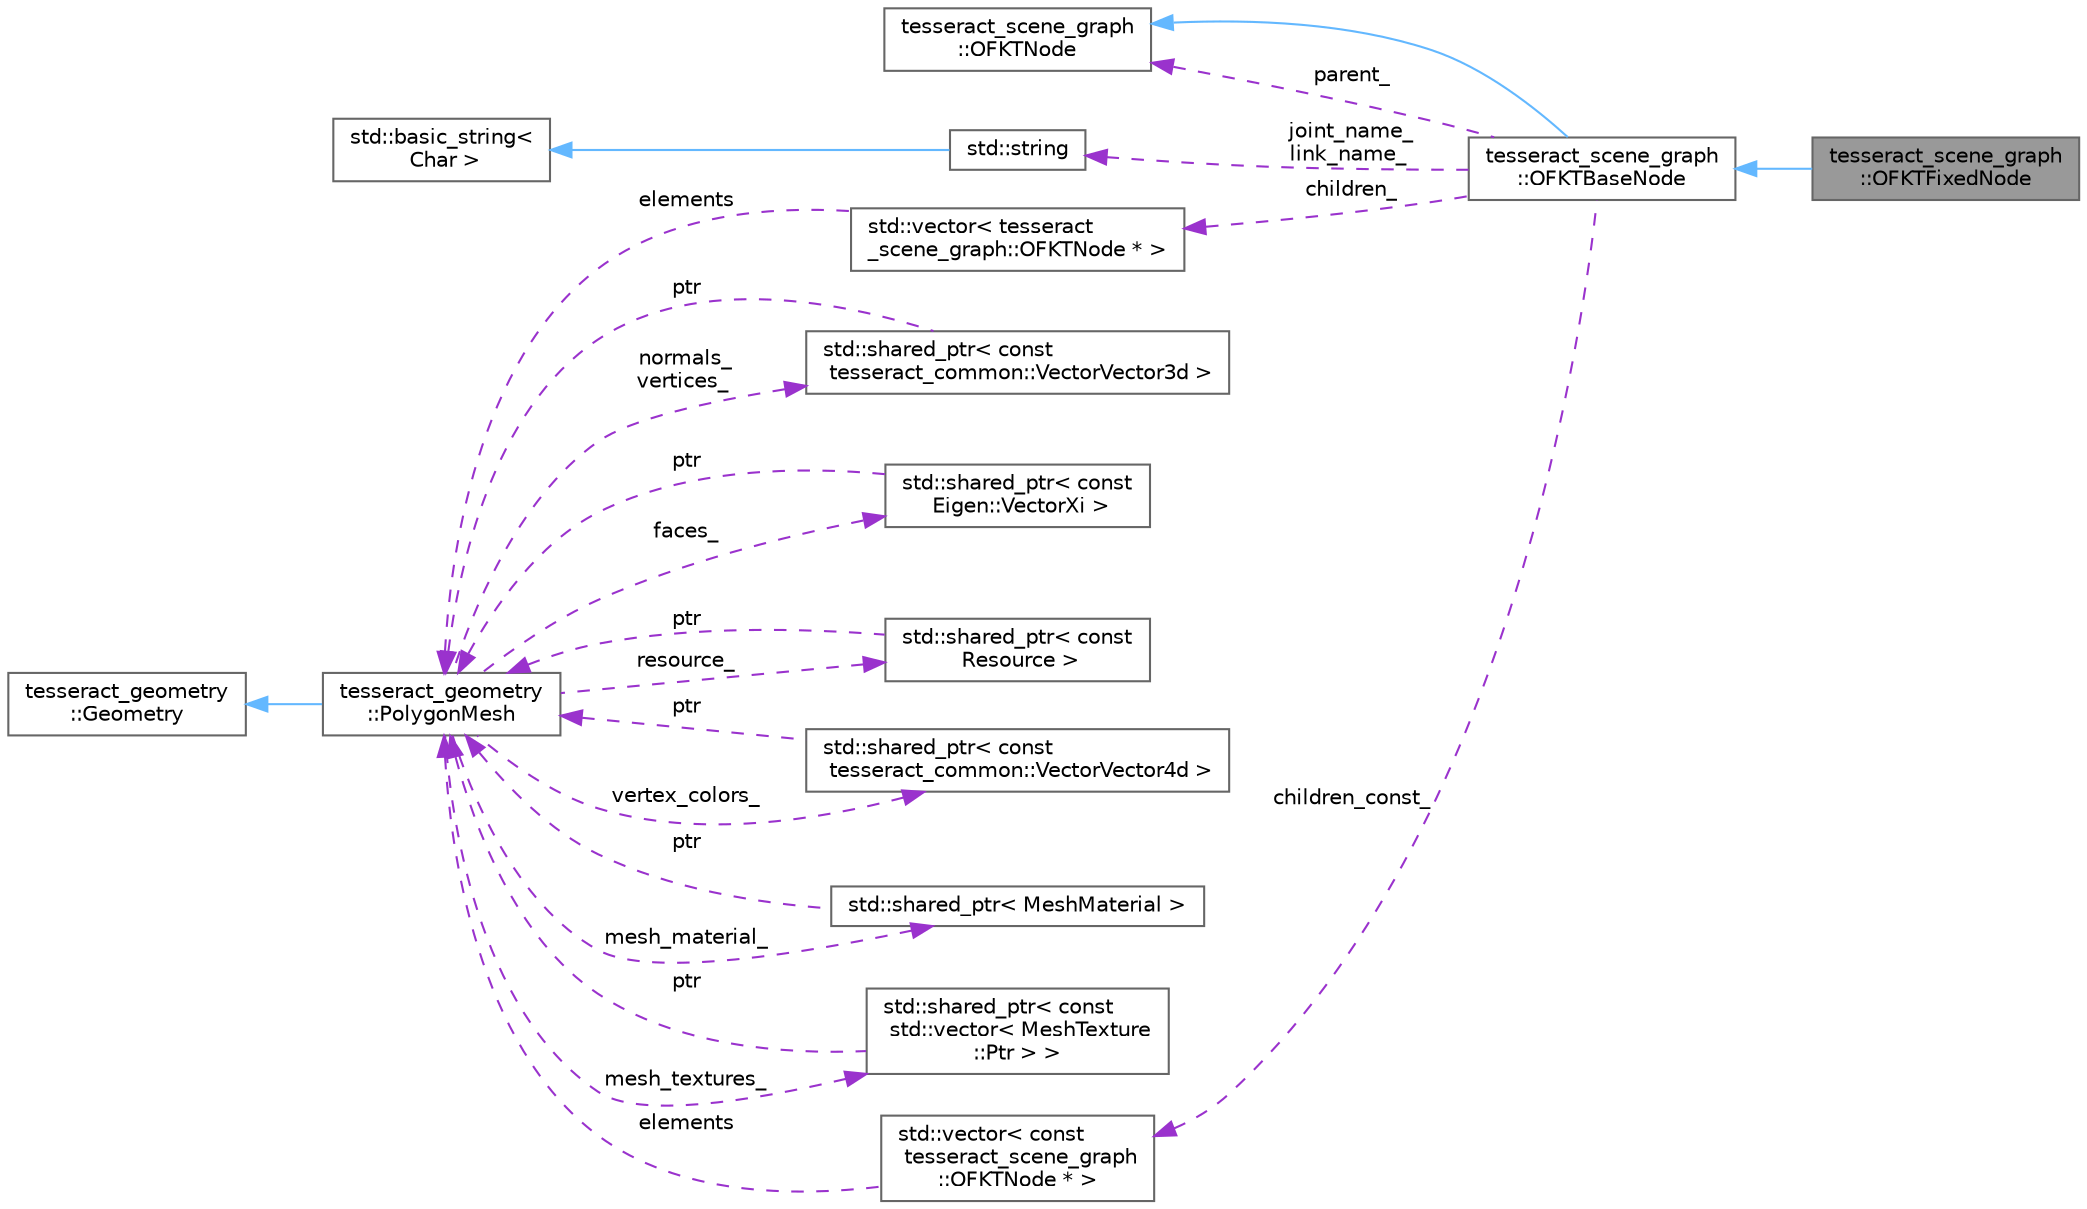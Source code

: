 digraph "tesseract_scene_graph::OFKTFixedNode"
{
 // LATEX_PDF_SIZE
  bgcolor="transparent";
  edge [fontname=Helvetica,fontsize=10,labelfontname=Helvetica,labelfontsize=10];
  node [fontname=Helvetica,fontsize=10,shape=box,height=0.2,width=0.4];
  rankdir="LR";
  Node1 [label="tesseract_scene_graph\l::OFKTFixedNode",height=0.2,width=0.4,color="gray40", fillcolor="grey60", style="filled", fontcolor="black",tooltip=" "];
  Node2 -> Node1 [dir="back",color="steelblue1",style="solid"];
  Node2 [label="tesseract_scene_graph\l::OFKTBaseNode",height=0.2,width=0.4,color="gray40", fillcolor="white", style="filled",URL="$d0/da9/classtesseract__scene__graph_1_1OFKTBaseNode.html",tooltip=" "];
  Node3 -> Node2 [dir="back",color="steelblue1",style="solid"];
  Node3 [label="tesseract_scene_graph\l::OFKTNode",height=0.2,width=0.4,color="gray40", fillcolor="white", style="filled",URL="$de/d52/classtesseract__scene__graph_1_1OFKTNode.html",tooltip="The OFKT node is contains multiple trasformation which are described below."];
  Node3 -> Node2 [dir="back",color="darkorchid3",style="dashed",label=" parent_" ];
  Node4 -> Node2 [dir="back",color="darkorchid3",style="dashed",label=" joint_name_\nlink_name_" ];
  Node4 [label="std::string",height=0.2,width=0.4,color="gray40", fillcolor="white", style="filled",tooltip=" "];
  Node5 -> Node4 [dir="back",color="steelblue1",style="solid"];
  Node5 [label="std::basic_string\<\l Char \>",height=0.2,width=0.4,color="gray40", fillcolor="white", style="filled",tooltip=" "];
  Node6 -> Node2 [dir="back",color="darkorchid3",style="dashed",label=" children_" ];
  Node6 [label="std::vector\< tesseract\l_scene_graph::OFKTNode * \>",height=0.2,width=0.4,color="gray40", fillcolor="white", style="filled",tooltip=" "];
  Node7 -> Node6 [dir="back",color="darkorchid3",style="dashed",label=" elements" ];
  Node7 [label="tesseract_geometry\l::PolygonMesh",height=0.2,width=0.4,color="gray40", fillcolor="white", style="filled",URL="$d8/dc9/classtesseract__geometry_1_1PolygonMesh.html",tooltip=" "];
  Node8 -> Node7 [dir="back",color="steelblue1",style="solid"];
  Node8 [label="tesseract_geometry\l::Geometry",height=0.2,width=0.4,color="gray40", fillcolor="white", style="filled",URL="$df/d1a/classtesseract__geometry_1_1Geometry.html",tooltip=" "];
  Node9 -> Node7 [dir="back",color="darkorchid3",style="dashed",label=" normals_\nvertices_" ];
  Node9 [label="std::shared_ptr\< const\l tesseract_common::VectorVector3d \>",height=0.2,width=0.4,color="gray40", fillcolor="white", style="filled",tooltip=" "];
  Node7 -> Node9 [dir="back",color="darkorchid3",style="dashed",label=" ptr" ];
  Node10 -> Node7 [dir="back",color="darkorchid3",style="dashed",label=" faces_" ];
  Node10 [label="std::shared_ptr\< const\l Eigen::VectorXi \>",height=0.2,width=0.4,color="gray40", fillcolor="white", style="filled",tooltip=" "];
  Node7 -> Node10 [dir="back",color="darkorchid3",style="dashed",label=" ptr" ];
  Node11 -> Node7 [dir="back",color="darkorchid3",style="dashed",label=" resource_" ];
  Node11 [label="std::shared_ptr\< const\l Resource \>",height=0.2,width=0.4,color="gray40", fillcolor="white", style="filled",tooltip=" "];
  Node7 -> Node11 [dir="back",color="darkorchid3",style="dashed",label=" ptr" ];
  Node12 -> Node7 [dir="back",color="darkorchid3",style="dashed",label=" vertex_colors_" ];
  Node12 [label="std::shared_ptr\< const\l tesseract_common::VectorVector4d \>",height=0.2,width=0.4,color="gray40", fillcolor="white", style="filled",tooltip=" "];
  Node7 -> Node12 [dir="back",color="darkorchid3",style="dashed",label=" ptr" ];
  Node13 -> Node7 [dir="back",color="darkorchid3",style="dashed",label=" mesh_material_" ];
  Node13 [label="std::shared_ptr\< MeshMaterial \>",height=0.2,width=0.4,color="gray40", fillcolor="white", style="filled",tooltip=" "];
  Node7 -> Node13 [dir="back",color="darkorchid3",style="dashed",label=" ptr" ];
  Node14 -> Node7 [dir="back",color="darkorchid3",style="dashed",label=" mesh_textures_" ];
  Node14 [label="std::shared_ptr\< const\l std::vector\< MeshTexture\l::Ptr \> \>",height=0.2,width=0.4,color="gray40", fillcolor="white", style="filled",tooltip=" "];
  Node7 -> Node14 [dir="back",color="darkorchid3",style="dashed",label=" ptr" ];
  Node15 -> Node2 [dir="back",color="darkorchid3",style="dashed",label=" children_const_" ];
  Node15 [label="std::vector\< const\l tesseract_scene_graph\l::OFKTNode * \>",height=0.2,width=0.4,color="gray40", fillcolor="white", style="filled",tooltip=" "];
  Node7 -> Node15 [dir="back",color="darkorchid3",style="dashed",label=" elements" ];
}
